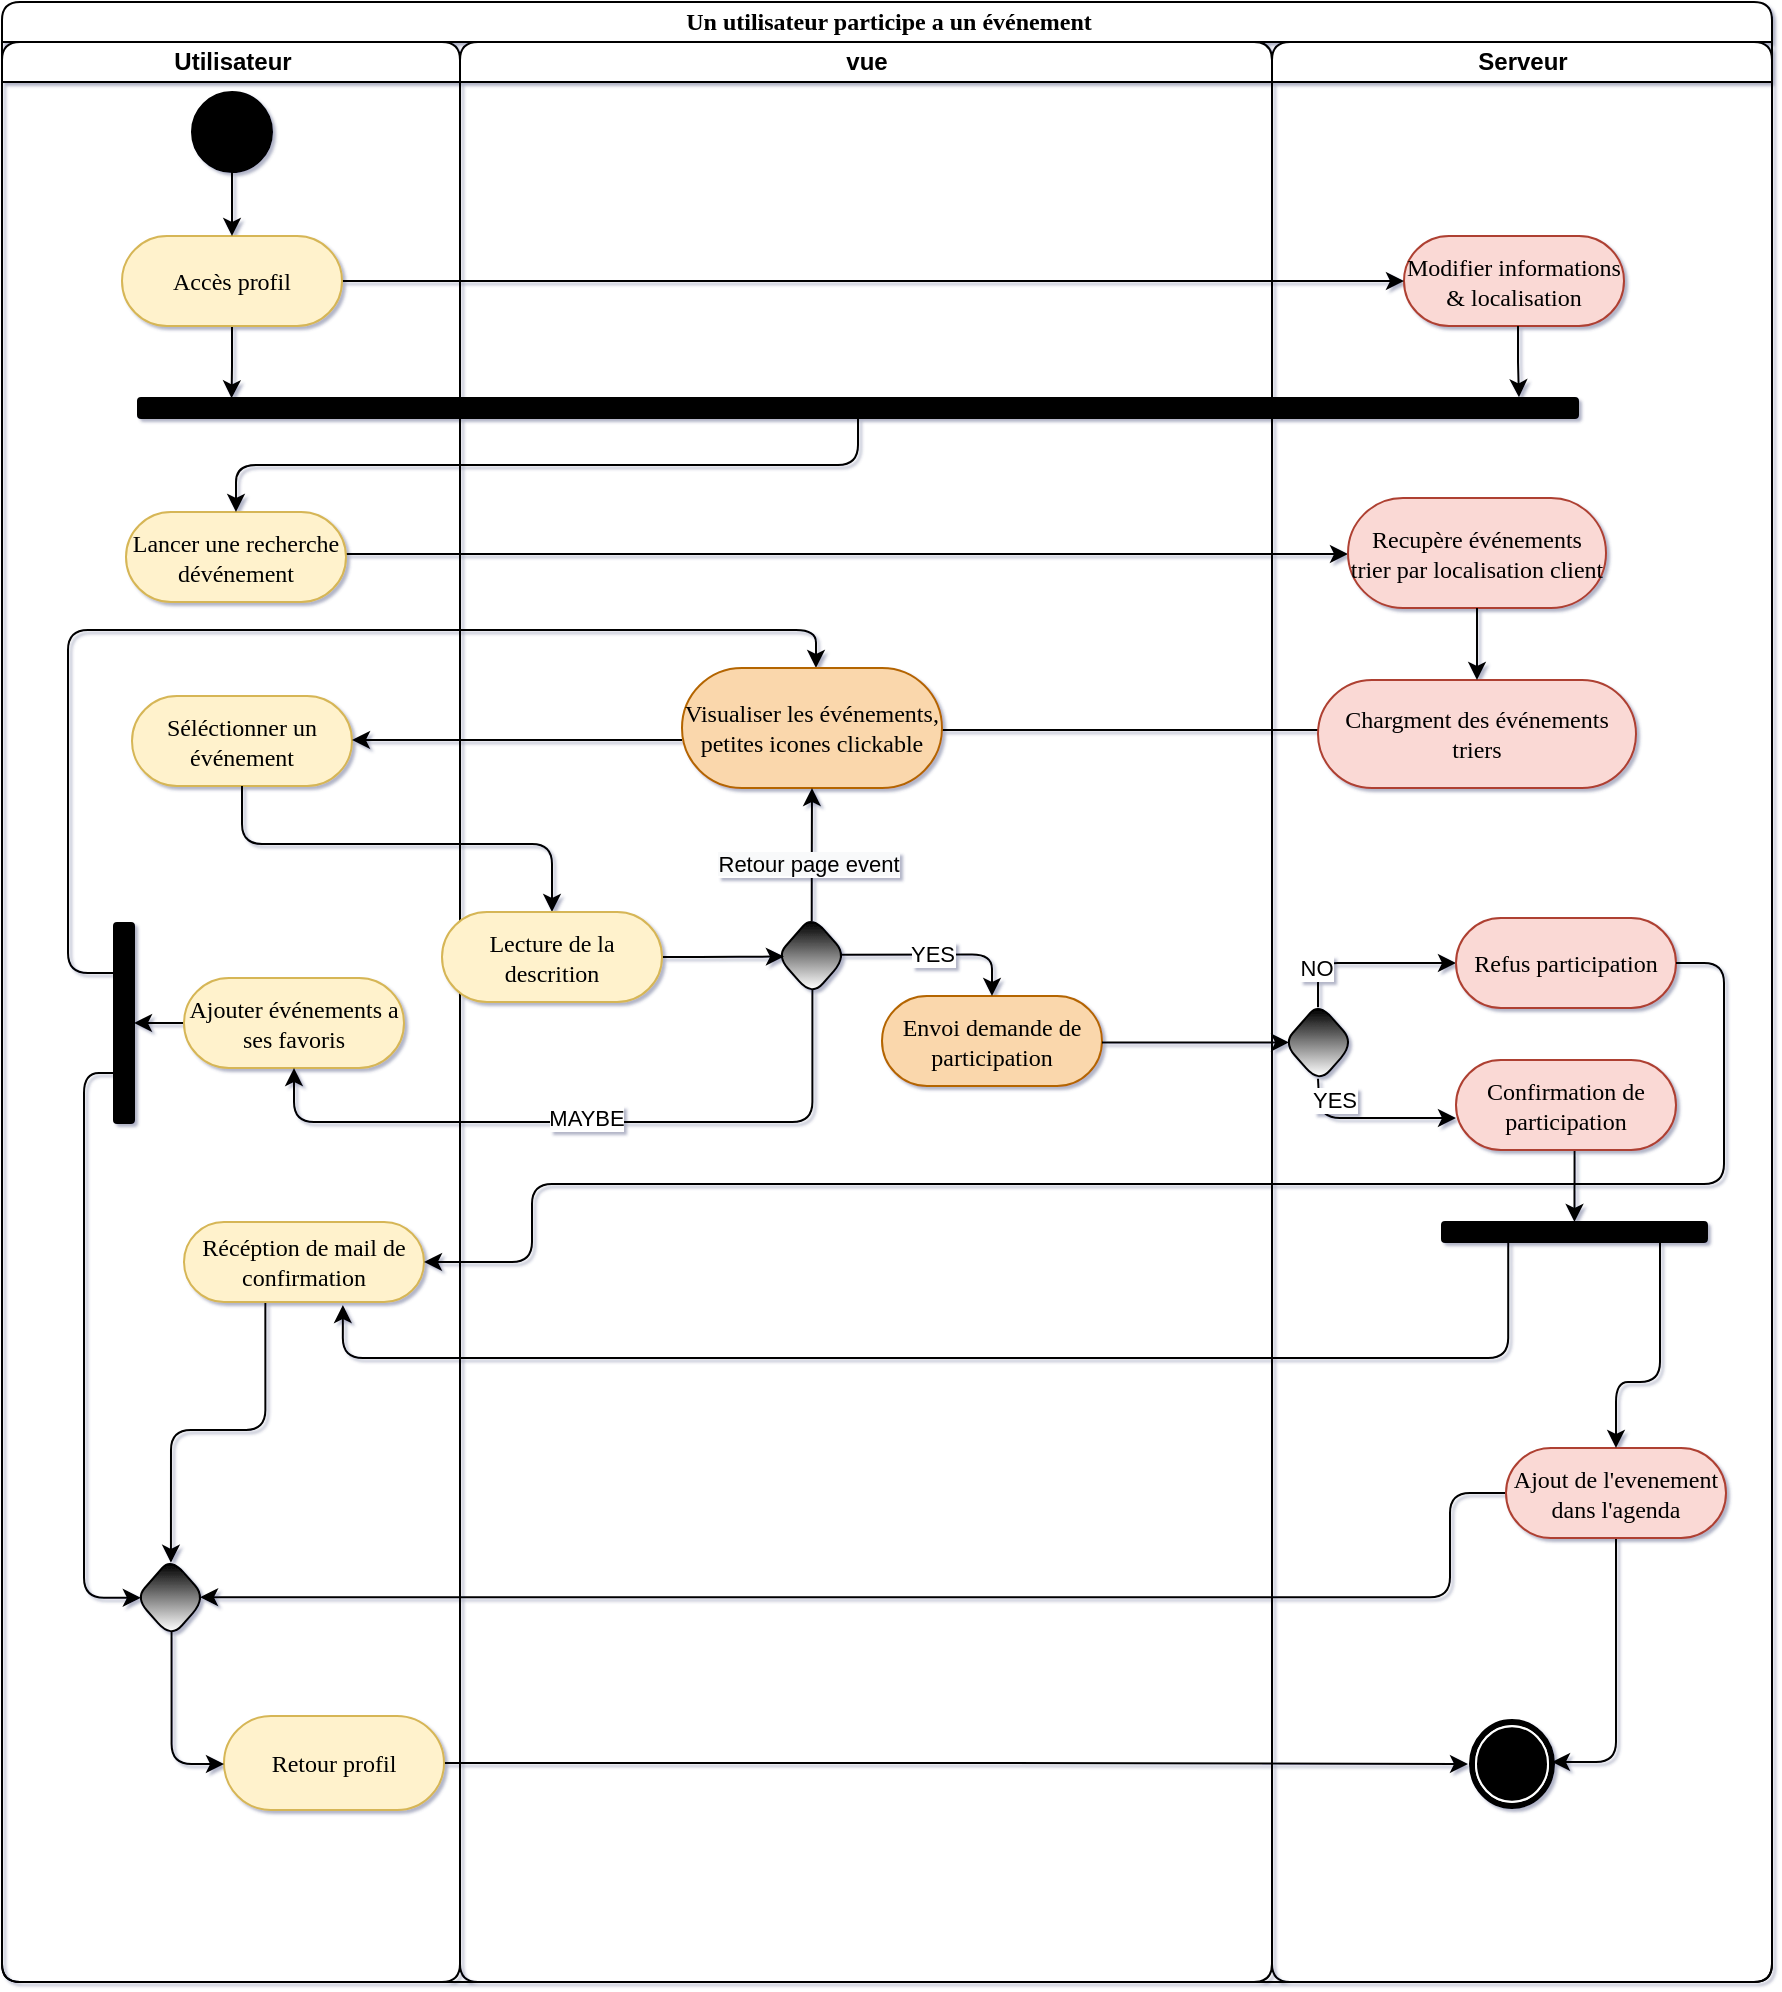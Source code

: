 <mxfile version="14.4.3" type="device"><diagram name="Page-1" id="0783ab3e-0a74-02c8-0abd-f7b4e66b4bec"><mxGraphModel dx="1092" dy="809" grid="0" gridSize="10" guides="0" tooltips="1" connect="1" arrows="1" fold="1" page="0" pageScale="1" pageWidth="850" pageHeight="1100" background="none" math="0" shadow="1"><root><mxCell id="0"/><mxCell id="1" parent="0"/><mxCell id="1c1d494c118603dd-1" value="Un utilisateur participe a un événement" style="swimlane;html=1;childLayout=stackLayout;startSize=20;shadow=0;comic=0;labelBackgroundColor=none;strokeWidth=1;fontFamily=Verdana;fontSize=12;align=center;rounded=1;" parent="1" vertex="1"><mxGeometry x="29" y="20" width="885" height="990" as="geometry"/></mxCell><mxCell id="cA2ZVEGhTQZ5iOn0fm7k-41" style="edgeStyle=orthogonalEdgeStyle;orthogonalLoop=1;jettySize=auto;html=1;exitX=1;exitY=0.5;exitDx=0;exitDy=0;" parent="1c1d494c118603dd-1" source="pq7tQY0vfqm4GT2s8NN9-77" edge="1"><mxGeometry relative="1" as="geometry"><Array as="points"><mxPoint x="478" y="881"/><mxPoint x="734" y="881"/></Array><mxPoint x="221.0" y="886" as="sourcePoint"/><mxPoint x="733" y="881" as="targetPoint"/></mxGeometry></mxCell><mxCell id="pq7tQY0vfqm4GT2s8NN9-42" style="edgeStyle=orthogonalEdgeStyle;orthogonalLoop=1;jettySize=auto;html=1;" parent="1c1d494c118603dd-1" source="pq7tQY0vfqm4GT2s8NN9-41" target="pq7tQY0vfqm4GT2s8NN9-43" edge="1"><mxGeometry relative="1" as="geometry"><mxPoint x="639" y="276" as="targetPoint"/><Array as="points"><mxPoint x="654" y="276"/><mxPoint x="654" y="276"/></Array></mxGeometry></mxCell><mxCell id="cA2ZVEGhTQZ5iOn0fm7k-42" style="edgeStyle=orthogonalEdgeStyle;orthogonalLoop=1;jettySize=auto;html=1;entryX=0.915;entryY=0.49;entryDx=0;entryDy=0;exitX=0;exitY=0.5;exitDx=0;exitDy=0;entryPerimeter=0;" parent="1c1d494c118603dd-1" source="pq7tQY0vfqm4GT2s8NN9-69" target="dgY9w-J580IFfXoQ1Dem-357" edge="1"><mxGeometry relative="1" as="geometry"><Array as="points"><mxPoint x="724" y="746"/><mxPoint x="724" y="798"/></Array><mxPoint x="698" y="718" as="sourcePoint"/></mxGeometry></mxCell><mxCell id="_Vl15RdCE0e3pKQ-ZCCg-3" style="edgeStyle=orthogonalEdgeStyle;orthogonalLoop=1;jettySize=auto;html=1;entryX=0.662;entryY=1.038;entryDx=0;entryDy=0;entryPerimeter=0;exitX=0.25;exitY=1;exitDx=0;exitDy=0;" parent="1c1d494c118603dd-1" source="_Vl15RdCE0e3pKQ-ZCCg-2" target="pq7tQY0vfqm4GT2s8NN9-63" edge="1"><mxGeometry relative="1" as="geometry"><mxPoint x="764" y="630" as="sourcePoint"/><mxPoint x="181" y="656" as="targetPoint"/><Array as="points"><mxPoint x="753" y="678"/><mxPoint x="170" y="678"/></Array></mxGeometry></mxCell><mxCell id="pq7tQY0vfqm4GT2s8NN9-46" style="edgeStyle=orthogonalEdgeStyle;orthogonalLoop=1;jettySize=auto;html=1;entryX=1;entryY=0.5;entryDx=0;entryDy=0;" parent="1c1d494c118603dd-1" source="pq7tQY0vfqm4GT2s8NN9-45" target="pq7tQY0vfqm4GT2s8NN9-47" edge="1"><mxGeometry relative="1" as="geometry"><mxPoint x="507" y="307" as="targetPoint"/><Array as="points"><mxPoint x="459" y="364"/></Array><mxPoint x="632" y="366.571" as="sourcePoint"/></mxGeometry></mxCell><mxCell id="1c1d494c118603dd-2" value="Utilisateur" style="swimlane;html=1;startSize=20;align=center;rounded=1;" parent="1c1d494c118603dd-1" vertex="1"><mxGeometry y="20" width="229" height="970" as="geometry"/></mxCell><mxCell id="pq7tQY0vfqm4GT2s8NN9-49" value="Séléctionner un événement" style="whiteSpace=wrap;html=1;shadow=0;comic=0;labelBackgroundColor=none;strokeWidth=1;fontFamily=Verdana;fontSize=12;align=center;arcSize=50;fillColor=#fff2cc;strokeColor=#d6b656;rounded=1;" parent="1c1d494c118603dd-2" vertex="1"><mxGeometry x="65" y="327" width="110" height="45" as="geometry"/></mxCell><mxCell id="cA2ZVEGhTQZ5iOn0fm7k-36" style="edgeStyle=orthogonalEdgeStyle;orthogonalLoop=1;jettySize=auto;html=1;entryX=0.499;entryY=0.06;entryDx=0;entryDy=0;entryPerimeter=0;exitX=0.339;exitY=0.998;exitDx=0;exitDy=0;exitPerimeter=0;" parent="1c1d494c118603dd-2" source="pq7tQY0vfqm4GT2s8NN9-63" target="dgY9w-J580IFfXoQ1Dem-357" edge="1"><mxGeometry relative="1" as="geometry"/></mxCell><mxCell id="pq7tQY0vfqm4GT2s8NN9-63" value="Récéption de mail de confirmation" style="whiteSpace=wrap;html=1;shadow=0;comic=0;labelBackgroundColor=none;strokeWidth=1;fontFamily=Verdana;fontSize=12;align=center;arcSize=50;fillColor=#fff2cc;strokeColor=#d6b656;rounded=1;" parent="1c1d494c118603dd-2" vertex="1"><mxGeometry x="91" y="590" width="120" height="40" as="geometry"/></mxCell><mxCell id="dgY9w-J580IFfXoQ1Dem-347" style="edgeStyle=orthogonalEdgeStyle;rounded=0;orthogonalLoop=1;jettySize=auto;html=1;entryX=0.5;entryY=0;entryDx=0;entryDy=0;" parent="1c1d494c118603dd-2" source="pq7tQY0vfqm4GT2s8NN9-74" target="cA2ZVEGhTQZ5iOn0fm7k-32" edge="1"><mxGeometry relative="1" as="geometry"/></mxCell><mxCell id="pq7tQY0vfqm4GT2s8NN9-74" value="Ajouter événements a ses favoris" style="whiteSpace=wrap;html=1;shadow=0;comic=0;labelBackgroundColor=none;strokeWidth=1;fontFamily=Verdana;fontSize=12;align=center;arcSize=50;fillColor=#fff2cc;strokeColor=#d6b656;rounded=1;" parent="1c1d494c118603dd-2" vertex="1"><mxGeometry x="91" y="468" width="110" height="45" as="geometry"/></mxCell><mxCell id="pq7tQY0vfqm4GT2s8NN9-41" value="Lancer une recherche dévénement" style="whiteSpace=wrap;html=1;shadow=0;comic=0;labelBackgroundColor=none;strokeWidth=1;fontFamily=Verdana;fontSize=12;align=center;arcSize=50;fillColor=#fff2cc;strokeColor=#d6b656;rounded=1;" parent="1c1d494c118603dd-2" vertex="1"><mxGeometry x="62" y="235" width="110" height="45" as="geometry"/></mxCell><mxCell id="cA2ZVEGhTQZ5iOn0fm7k-32" value="" style="whiteSpace=wrap;html=1;rotation=90;rounded=1;fillColor=#000000;" parent="1c1d494c118603dd-2" vertex="1"><mxGeometry x="11" y="485.5" width="100" height="10" as="geometry"/></mxCell><mxCell id="pq7tQY0vfqm4GT2s8NN9-77" value="Retour profil" style="whiteSpace=wrap;html=1;shadow=0;comic=0;labelBackgroundColor=none;strokeWidth=1;fontFamily=Verdana;fontSize=12;align=center;arcSize=50;fillColor=#fff2cc;strokeColor=#d6b656;rounded=1;" parent="1c1d494c118603dd-2" vertex="1"><mxGeometry x="111" y="837" width="110" height="47" as="geometry"/></mxCell><mxCell id="dgY9w-J580IFfXoQ1Dem-357" value="" style="rhombus;whiteSpace=wrap;html=1;fillColor=#000000;gradientColor=#ffffff;rounded=1;" parent="1c1d494c118603dd-2" vertex="1"><mxGeometry x="67" y="758" width="35" height="40" as="geometry"/></mxCell><mxCell id="dgY9w-J580IFfXoQ1Dem-359" style="edgeStyle=orthogonalEdgeStyle;rounded=1;orthogonalLoop=1;jettySize=auto;html=1;entryX=0.069;entryY=0.498;entryDx=0;entryDy=0;exitX=0.75;exitY=1;exitDx=0;exitDy=0;entryPerimeter=0;" parent="1c1d494c118603dd-2" source="cA2ZVEGhTQZ5iOn0fm7k-32" target="dgY9w-J580IFfXoQ1Dem-357" edge="1"><mxGeometry relative="1" as="geometry"><mxPoint x="18.143" y="781.143" as="targetPoint"/><Array as="points"><mxPoint x="41" y="516"/><mxPoint x="41" y="778"/></Array></mxGeometry></mxCell><mxCell id="dgY9w-J580IFfXoQ1Dem-361" style="edgeStyle=orthogonalEdgeStyle;rounded=1;orthogonalLoop=1;jettySize=auto;html=1;exitX=0.508;exitY=0.912;exitDx=0;exitDy=0;exitPerimeter=0;" parent="1c1d494c118603dd-2" source="dgY9w-J580IFfXoQ1Dem-357" target="pq7tQY0vfqm4GT2s8NN9-77" edge="1"><mxGeometry relative="1" as="geometry"><mxPoint x="110" y="838" as="targetPoint"/><mxPoint x="76" y="827" as="sourcePoint"/><Array as="points"><mxPoint x="85" y="861"/></Array></mxGeometry></mxCell><mxCell id="cA2ZVEGhTQZ5iOn0fm7k-6" value="" style="ellipse;whiteSpace=wrap;html=1;shadow=0;comic=0;labelBackgroundColor=none;strokeWidth=1;fontFamily=Verdana;fontSize=12;align=center;fillColor=#000000;rounded=1;" parent="1c1d494c118603dd-2" vertex="1"><mxGeometry x="95" y="25" width="40" height="40" as="geometry"/></mxCell><mxCell id="cA2ZVEGhTQZ5iOn0fm7k-30" style="edgeStyle=orthogonalEdgeStyle;orthogonalLoop=1;jettySize=auto;html=1;entryX=0.5;entryY=0;entryDx=0;entryDy=0;" parent="1c1d494c118603dd-1" source="pq7tQY0vfqm4GT2s8NN9-36" target="pq7tQY0vfqm4GT2s8NN9-41" edge="1"><mxGeometry relative="1" as="geometry"/></mxCell><mxCell id="pq7tQY0vfqm4GT2s8NN9-48" style="edgeStyle=orthogonalEdgeStyle;orthogonalLoop=1;jettySize=auto;html=1;" parent="1c1d494c118603dd-1" source="pq7tQY0vfqm4GT2s8NN9-47" target="pq7tQY0vfqm4GT2s8NN9-49" edge="1"><mxGeometry relative="1" as="geometry"><mxPoint x="152" y="353" as="targetPoint"/><Array as="points"><mxPoint x="294" y="369"/><mxPoint x="294" y="369"/></Array></mxGeometry></mxCell><mxCell id="cA2ZVEGhTQZ5iOn0fm7k-31" style="edgeStyle=orthogonalEdgeStyle;orthogonalLoop=1;jettySize=auto;html=1;exitX=0.25;exitY=1;exitDx=0;exitDy=0;" parent="1c1d494c118603dd-1" source="cA2ZVEGhTQZ5iOn0fm7k-32" target="pq7tQY0vfqm4GT2s8NN9-47" edge="1"><mxGeometry relative="1" as="geometry"><Array as="points"><mxPoint x="33" y="486"/><mxPoint x="33" y="314"/><mxPoint x="407" y="314"/></Array><mxPoint x="367" y="334" as="targetPoint"/></mxGeometry></mxCell><mxCell id="pq7tQY0vfqm4GT2s8NN9-78" style="edgeStyle=orthogonalEdgeStyle;orthogonalLoop=1;jettySize=auto;html=1;exitX=0.506;exitY=0.904;exitDx=0;exitDy=0;exitPerimeter=0;entryX=0.5;entryY=1;entryDx=0;entryDy=0;" parent="1c1d494c118603dd-1" source="pq7tQY0vfqm4GT2s8NN9-53" target="pq7tQY0vfqm4GT2s8NN9-74" edge="1"><mxGeometry relative="1" as="geometry"><mxPoint x="121" y="518" as="targetPoint"/><Array as="points"><mxPoint x="405" y="560"/><mxPoint x="146" y="560"/></Array></mxGeometry></mxCell><mxCell id="_Vl15RdCE0e3pKQ-ZCCg-12" value="MAYBE" style="edgeLabel;html=1;align=center;verticalAlign=middle;resizable=0;points=[];rounded=1;" parent="pq7tQY0vfqm4GT2s8NN9-78" vertex="1" connectable="0"><mxGeometry x="0.023" y="-2" relative="1" as="geometry"><mxPoint as="offset"/></mxGeometry></mxCell><mxCell id="pq7tQY0vfqm4GT2s8NN9-50" style="edgeStyle=orthogonalEdgeStyle;orthogonalLoop=1;jettySize=auto;html=1;exitX=0.5;exitY=1;exitDx=0;exitDy=0;entryX=0.5;entryY=0;entryDx=0;entryDy=0;" parent="1c1d494c118603dd-1" source="pq7tQY0vfqm4GT2s8NN9-49" target="pq7tQY0vfqm4GT2s8NN9-51" edge="1"><mxGeometry relative="1" as="geometry"><mxPoint x="101" y="453" as="targetPoint"/><Array as="points"><mxPoint x="120" y="421"/><mxPoint x="275" y="421"/></Array></mxGeometry></mxCell><mxCell id="1c1d494c118603dd-3" value="vue" style="swimlane;html=1;startSize=20;align=center;rounded=1;" parent="1c1d494c118603dd-1" vertex="1"><mxGeometry x="229" y="20" width="406" height="970" as="geometry"/></mxCell><mxCell id="pq7tQY0vfqm4GT2s8NN9-36" value="" style="whiteSpace=wrap;html=1;fillColor=#000000;rounded=1;" parent="1c1d494c118603dd-3" vertex="1"><mxGeometry x="-161" y="178" width="720" height="10" as="geometry"/></mxCell><mxCell id="pq7tQY0vfqm4GT2s8NN9-47" value="Visualiser les événements, petites icones clickable" style="whiteSpace=wrap;html=1;shadow=0;comic=0;labelBackgroundColor=none;strokeWidth=1;fontFamily=Verdana;fontSize=12;align=center;arcSize=50;fillColor=#fad7ac;strokeColor=#b46504;rounded=1;" parent="1c1d494c118603dd-3" vertex="1"><mxGeometry x="111" y="313" width="130" height="60" as="geometry"/></mxCell><mxCell id="pq7tQY0vfqm4GT2s8NN9-61" style="edgeStyle=orthogonalEdgeStyle;orthogonalLoop=1;jettySize=auto;html=1;exitX=0.496;exitY=0.062;exitDx=0;exitDy=0;exitPerimeter=0;" parent="1c1d494c118603dd-3" source="pq7tQY0vfqm4GT2s8NN9-53" target="pq7tQY0vfqm4GT2s8NN9-47" edge="1"><mxGeometry relative="1" as="geometry"><Array as="points"/></mxGeometry></mxCell><mxCell id="cA2ZVEGhTQZ5iOn0fm7k-28" value="&lt;span style=&quot;background-color: rgb(248 , 249 , 250)&quot;&gt;Retour page event&lt;/span&gt;" style="edgeLabel;html=1;align=center;verticalAlign=middle;resizable=0;points=[];rounded=1;" parent="pq7tQY0vfqm4GT2s8NN9-61" vertex="1" connectable="0"><mxGeometry x="-0.373" y="2" relative="1" as="geometry"><mxPoint y="-8" as="offset"/></mxGeometry></mxCell><mxCell id="pq7tQY0vfqm4GT2s8NN9-53" value="" style="rhombus;whiteSpace=wrap;html=1;fillColor=#000000;gradientColor=#ffffff;rounded=1;" parent="1c1d494c118603dd-3" vertex="1"><mxGeometry x="158.5" y="437" width="35" height="40" as="geometry"/></mxCell><mxCell id="pq7tQY0vfqm4GT2s8NN9-58" style="edgeStyle=orthogonalEdgeStyle;orthogonalLoop=1;jettySize=auto;html=1;entryX=0.099;entryY=0.506;entryDx=0;entryDy=0;entryPerimeter=0;" parent="1c1d494c118603dd-3" source="pq7tQY0vfqm4GT2s8NN9-51" target="pq7tQY0vfqm4GT2s8NN9-53" edge="1"><mxGeometry relative="1" as="geometry"/></mxCell><mxCell id="pq7tQY0vfqm4GT2s8NN9-51" value="Lecture de la descrition" style="whiteSpace=wrap;html=1;shadow=0;comic=0;labelBackgroundColor=none;strokeWidth=1;fontFamily=Verdana;fontSize=12;align=center;arcSize=50;fillColor=#fff2cc;strokeColor=#d6b656;rounded=1;" parent="1c1d494c118603dd-3" vertex="1"><mxGeometry x="-9" y="435" width="110" height="45" as="geometry"/></mxCell><mxCell id="pq7tQY0vfqm4GT2s8NN9-60" value="Envoi demande de participation" style="whiteSpace=wrap;html=1;shadow=0;comic=0;labelBackgroundColor=none;strokeWidth=1;fontFamily=Verdana;fontSize=12;align=center;arcSize=50;fillColor=#fad7ac;strokeColor=#b46504;rounded=1;" parent="1c1d494c118603dd-3" vertex="1"><mxGeometry x="211" y="477" width="110" height="45" as="geometry"/></mxCell><mxCell id="_Vl15RdCE0e3pKQ-ZCCg-10" style="edgeStyle=orthogonalEdgeStyle;orthogonalLoop=1;jettySize=auto;html=1;entryX=0.5;entryY=0;entryDx=0;entryDy=0;exitX=0.914;exitY=0.483;exitDx=0;exitDy=0;exitPerimeter=0;" parent="1c1d494c118603dd-3" source="pq7tQY0vfqm4GT2s8NN9-53" target="pq7tQY0vfqm4GT2s8NN9-60" edge="1"><mxGeometry relative="1" as="geometry"><mxPoint x="351" y="435.5" as="targetPoint"/></mxGeometry></mxCell><mxCell id="_Vl15RdCE0e3pKQ-ZCCg-11" value="YES" style="edgeLabel;html=1;align=center;verticalAlign=middle;resizable=0;points=[];rounded=1;" parent="_Vl15RdCE0e3pKQ-ZCCg-10" vertex="1" connectable="0"><mxGeometry x="-0.287" y="1" relative="1" as="geometry"><mxPoint x="11" as="offset"/></mxGeometry></mxCell><mxCell id="1c1d494c118603dd-4" value="Serveur" style="swimlane;html=1;startSize=20;rounded=1;" parent="1c1d494c118603dd-1" vertex="1"><mxGeometry x="635" y="20" width="250" height="970" as="geometry"/></mxCell><mxCell id="60571a20871a0731-5" value="" style="shape=mxgraph.bpmn.shape;html=1;verticalLabelPosition=bottom;verticalAlign=top;perimeter=ellipsePerimeter;outline=end;symbol=terminate;shadow=0;comic=0;strokeWidth=1;fontFamily=Verdana;fontSize=12;align=center;rounded=1;" parent="1c1d494c118603dd-4" vertex="1"><mxGeometry x="100" y="840" width="40" height="42" as="geometry"/></mxCell><mxCell id="pq7tQY0vfqm4GT2s8NN9-43" value="Recupère événements trier par localisation client" style="whiteSpace=wrap;html=1;shadow=0;comic=0;labelBackgroundColor=none;strokeWidth=1;fontFamily=Verdana;fontSize=12;align=center;arcSize=50;fillColor=#fad9d5;strokeColor=#ae4132;rounded=1;" parent="1c1d494c118603dd-4" vertex="1"><mxGeometry x="38" y="228" width="129" height="55" as="geometry"/></mxCell><mxCell id="pq7tQY0vfqm4GT2s8NN9-45" value="Chargment des événements triers" style="whiteSpace=wrap;html=1;shadow=0;comic=0;labelBackgroundColor=none;strokeWidth=1;fontFamily=Verdana;fontSize=12;align=center;arcSize=50;fillColor=#fad9d5;strokeColor=#ae4132;rounded=1;" parent="1c1d494c118603dd-4" vertex="1"><mxGeometry x="23" y="319" width="159" height="54" as="geometry"/></mxCell><mxCell id="dgY9w-J580IFfXoQ1Dem-363" style="edgeStyle=orthogonalEdgeStyle;rounded=1;orthogonalLoop=1;jettySize=auto;html=1;exitX=0.5;exitY=1;exitDx=0;exitDy=0;" parent="1c1d494c118603dd-4" source="pq7tQY0vfqm4GT2s8NN9-69" edge="1"><mxGeometry relative="1" as="geometry"><Array as="points"><mxPoint x="172" y="860"/></Array><mxPoint x="140" y="860" as="targetPoint"/></mxGeometry></mxCell><mxCell id="pq7tQY0vfqm4GT2s8NN9-69" value="Ajout de l'evenement dans l'agenda" style="whiteSpace=wrap;html=1;shadow=0;comic=0;labelBackgroundColor=none;strokeWidth=1;fontFamily=Verdana;fontSize=12;align=center;arcSize=50;fillColor=#fad9d5;strokeColor=#ae4132;rounded=1;" parent="1c1d494c118603dd-4" vertex="1"><mxGeometry x="117" y="703" width="110" height="45" as="geometry"/></mxCell><mxCell id="cA2ZVEGhTQZ5iOn0fm7k-21" value="Modifier informations &amp;amp; localisation" style="whiteSpace=wrap;html=1;shadow=0;comic=0;labelBackgroundColor=none;strokeWidth=1;fontFamily=Verdana;fontSize=12;align=center;arcSize=50;fillColor=#fad9d5;strokeColor=#ae4132;rounded=1;" parent="1c1d494c118603dd-4" vertex="1"><mxGeometry x="66" y="97" width="110" height="45" as="geometry"/></mxCell><mxCell id="dgY9w-J580IFfXoQ1Dem-356" style="edgeStyle=orthogonalEdgeStyle;rounded=0;orthogonalLoop=1;jettySize=auto;html=1;entryX=0.5;entryY=0;entryDx=0;entryDy=0;exitX=0.539;exitY=1.002;exitDx=0;exitDy=0;exitPerimeter=0;" parent="1c1d494c118603dd-4" source="cA2ZVEGhTQZ5iOn0fm7k-38" target="_Vl15RdCE0e3pKQ-ZCCg-2" edge="1"><mxGeometry relative="1" as="geometry"><mxPoint x="151" y="564" as="sourcePoint"/><mxPoint x="166.031" y="591.43" as="targetPoint"/><Array as="points"/></mxGeometry></mxCell><mxCell id="cA2ZVEGhTQZ5iOn0fm7k-38" value="Confirmation de participation" style="whiteSpace=wrap;html=1;shadow=0;comic=0;labelBackgroundColor=none;strokeWidth=1;fontFamily=Verdana;fontSize=12;align=center;arcSize=50;fillColor=#fad9d5;strokeColor=#ae4132;rounded=1;" parent="1c1d494c118603dd-4" vertex="1"><mxGeometry x="92" y="509" width="110" height="45" as="geometry"/></mxCell><mxCell id="_Vl15RdCE0e3pKQ-ZCCg-6" style="edgeStyle=orthogonalEdgeStyle;orthogonalLoop=1;jettySize=auto;html=1;entryX=0;entryY=0.5;entryDx=0;entryDy=0;exitX=0.486;exitY=0.053;exitDx=0;exitDy=0;exitPerimeter=0;" parent="1c1d494c118603dd-4" source="cA2ZVEGhTQZ5iOn0fm7k-50" target="cA2ZVEGhTQZ5iOn0fm7k-53" edge="1"><mxGeometry relative="1" as="geometry"><mxPoint x="272" y="448" as="targetPoint"/><Array as="points"><mxPoint x="23" y="461"/></Array></mxGeometry></mxCell><mxCell id="_Vl15RdCE0e3pKQ-ZCCg-7" value="NO" style="edgeLabel;html=1;align=center;verticalAlign=middle;resizable=0;points=[];rounded=1;" parent="_Vl15RdCE0e3pKQ-ZCCg-6" vertex="1" connectable="0"><mxGeometry x="-0.574" y="1" relative="1" as="geometry"><mxPoint as="offset"/></mxGeometry></mxCell><mxCell id="cA2ZVEGhTQZ5iOn0fm7k-50" value="" style="rhombus;whiteSpace=wrap;html=1;fillColor=#000000;gradientColor=#ffffff;rounded=1;" parent="1c1d494c118603dd-4" vertex="1"><mxGeometry x="6" y="480.5" width="35" height="40" as="geometry"/></mxCell><mxCell id="cA2ZVEGhTQZ5iOn0fm7k-53" value="Refus participation" style="whiteSpace=wrap;html=1;shadow=0;comic=0;labelBackgroundColor=none;strokeWidth=1;fontFamily=Verdana;fontSize=12;align=center;arcSize=50;fillColor=#fad9d5;strokeColor=#ae4132;rounded=1;" parent="1c1d494c118603dd-4" vertex="1"><mxGeometry x="92" y="438" width="110" height="45" as="geometry"/></mxCell><mxCell id="pq7tQY0vfqm4GT2s8NN9-44" style="edgeStyle=orthogonalEdgeStyle;orthogonalLoop=1;jettySize=auto;html=1;entryX=0.5;entryY=0;entryDx=0;entryDy=0;" parent="1c1d494c118603dd-4" source="pq7tQY0vfqm4GT2s8NN9-43" target="pq7tQY0vfqm4GT2s8NN9-45" edge="1"><mxGeometry relative="1" as="geometry"><mxPoint x="-2" y="303" as="targetPoint"/><Array as="points"><mxPoint x="103" y="303"/><mxPoint x="102" y="303"/></Array></mxGeometry></mxCell><mxCell id="dgY9w-J580IFfXoQ1Dem-344" style="edgeStyle=orthogonalEdgeStyle;rounded=1;orthogonalLoop=1;jettySize=auto;html=1;entryX=0.5;entryY=0;entryDx=0;entryDy=0;" parent="1c1d494c118603dd-4" source="_Vl15RdCE0e3pKQ-ZCCg-2" target="pq7tQY0vfqm4GT2s8NN9-69" edge="1"><mxGeometry relative="1" as="geometry"><Array as="points"><mxPoint x="194" y="670"/><mxPoint x="172" y="670"/></Array></mxGeometry></mxCell><mxCell id="_Vl15RdCE0e3pKQ-ZCCg-2" value="" style="whiteSpace=wrap;html=1;rotation=0;fillColor=#000000;rounded=1;" parent="1c1d494c118603dd-4" vertex="1"><mxGeometry x="85" y="590" width="132.49" height="10" as="geometry"/></mxCell><mxCell id="_Vl15RdCE0e3pKQ-ZCCg-8" style="edgeStyle=orthogonalEdgeStyle;orthogonalLoop=1;jettySize=auto;html=1;exitX=0.486;exitY=0.946;exitDx=0;exitDy=0;exitPerimeter=0;" parent="1c1d494c118603dd-4" source="cA2ZVEGhTQZ5iOn0fm7k-50" target="cA2ZVEGhTQZ5iOn0fm7k-38" edge="1"><mxGeometry relative="1" as="geometry"><mxPoint x="111" y="534.5" as="targetPoint"/><mxPoint x="23.5" y="523.5" as="sourcePoint"/><Array as="points"><mxPoint x="24" y="518"/><mxPoint x="24" y="538"/></Array></mxGeometry></mxCell><mxCell id="_Vl15RdCE0e3pKQ-ZCCg-9" value="YES" style="edgeLabel;html=1;align=center;verticalAlign=middle;resizable=0;points=[];rounded=1;" parent="_Vl15RdCE0e3pKQ-ZCCg-8" vertex="1" connectable="0"><mxGeometry x="-0.783" y="3" relative="1" as="geometry"><mxPoint x="4" y="2" as="offset"/></mxGeometry></mxCell><mxCell id="dgY9w-J580IFfXoQ1Dem-366" style="edgeStyle=orthogonalEdgeStyle;rounded=0;orthogonalLoop=1;jettySize=auto;html=1;entryX=0.073;entryY=0.493;entryDx=0;entryDy=0;entryPerimeter=0;" parent="1c1d494c118603dd-1" source="pq7tQY0vfqm4GT2s8NN9-60" target="cA2ZVEGhTQZ5iOn0fm7k-50" edge="1"><mxGeometry relative="1" as="geometry"><Array as="points"><mxPoint x="570" y="521"/></Array></mxGeometry></mxCell><mxCell id="dgY9w-J580IFfXoQ1Dem-350" style="edgeStyle=orthogonalEdgeStyle;rounded=0;orthogonalLoop=1;jettySize=auto;html=1;entryX=0.959;entryY=-0.034;entryDx=0;entryDy=0;entryPerimeter=0;" parent="1c1d494c118603dd-1" source="cA2ZVEGhTQZ5iOn0fm7k-21" target="pq7tQY0vfqm4GT2s8NN9-36" edge="1"><mxGeometry relative="1" as="geometry"><mxPoint x="763" y="198" as="targetPoint"/><Array as="points"><mxPoint x="758" y="180"/><mxPoint x="758" y="180"/></Array></mxGeometry></mxCell><mxCell id="cA2ZVEGhTQZ5iOn0fm7k-55" style="edgeStyle=orthogonalEdgeStyle;orthogonalLoop=1;jettySize=auto;html=1;exitX=1;exitY=0.5;exitDx=0;exitDy=0;entryX=1;entryY=0.5;entryDx=0;entryDy=0;" parent="1c1d494c118603dd-1" source="cA2ZVEGhTQZ5iOn0fm7k-53" target="pq7tQY0vfqm4GT2s8NN9-63" edge="1"><mxGeometry relative="1" as="geometry"><mxPoint x="273" y="650" as="targetPoint"/><Array as="points"><mxPoint x="861" y="481"/><mxPoint x="861" y="591"/><mxPoint x="265" y="591"/><mxPoint x="265" y="630"/></Array><mxPoint x="856" y="472" as="sourcePoint"/></mxGeometry></mxCell><mxCell id="dgY9w-J580IFfXoQ1Dem-349" style="edgeStyle=orthogonalEdgeStyle;rounded=0;orthogonalLoop=1;jettySize=auto;html=1;entryX=0;entryY=0.5;entryDx=0;entryDy=0;" parent="1" source="cA2ZVEGhTQZ5iOn0fm7k-8" target="cA2ZVEGhTQZ5iOn0fm7k-21" edge="1"><mxGeometry relative="1" as="geometry"/></mxCell><mxCell id="dgY9w-J580IFfXoQ1Dem-351" style="edgeStyle=orthogonalEdgeStyle;rounded=0;orthogonalLoop=1;jettySize=auto;html=1;entryX=0.065;entryY=0.017;entryDx=0;entryDy=0;entryPerimeter=0;" parent="1" source="cA2ZVEGhTQZ5iOn0fm7k-8" target="pq7tQY0vfqm4GT2s8NN9-36" edge="1"><mxGeometry relative="1" as="geometry"/></mxCell><mxCell id="cA2ZVEGhTQZ5iOn0fm7k-8" value="Accès profil" style="whiteSpace=wrap;html=1;shadow=0;comic=0;labelBackgroundColor=none;strokeWidth=1;fontFamily=Verdana;fontSize=12;align=center;arcSize=50;fillColor=#fff2cc;strokeColor=#d6b656;rounded=1;" parent="1" vertex="1"><mxGeometry x="89" y="137" width="110" height="45" as="geometry"/></mxCell><mxCell id="cA2ZVEGhTQZ5iOn0fm7k-25" style="edgeStyle=orthogonalEdgeStyle;orthogonalLoop=1;jettySize=auto;html=1;entryX=1;entryY=0.5;entryDx=0;entryDy=0;" parent="1" edge="1"><mxGeometry relative="1" as="geometry"><Array as="points"><mxPoint x="850" y="101"/><mxPoint x="850" y="228"/></Array><mxPoint x="556.5" y="227.5" as="targetPoint"/></mxGeometry></mxCell><mxCell id="dgY9w-J580IFfXoQ1Dem-364" style="edgeStyle=orthogonalEdgeStyle;rounded=0;orthogonalLoop=1;jettySize=auto;html=1;" parent="1" source="cA2ZVEGhTQZ5iOn0fm7k-6" target="cA2ZVEGhTQZ5iOn0fm7k-8" edge="1"><mxGeometry relative="1" as="geometry"/></mxCell></root></mxGraphModel></diagram></mxfile>